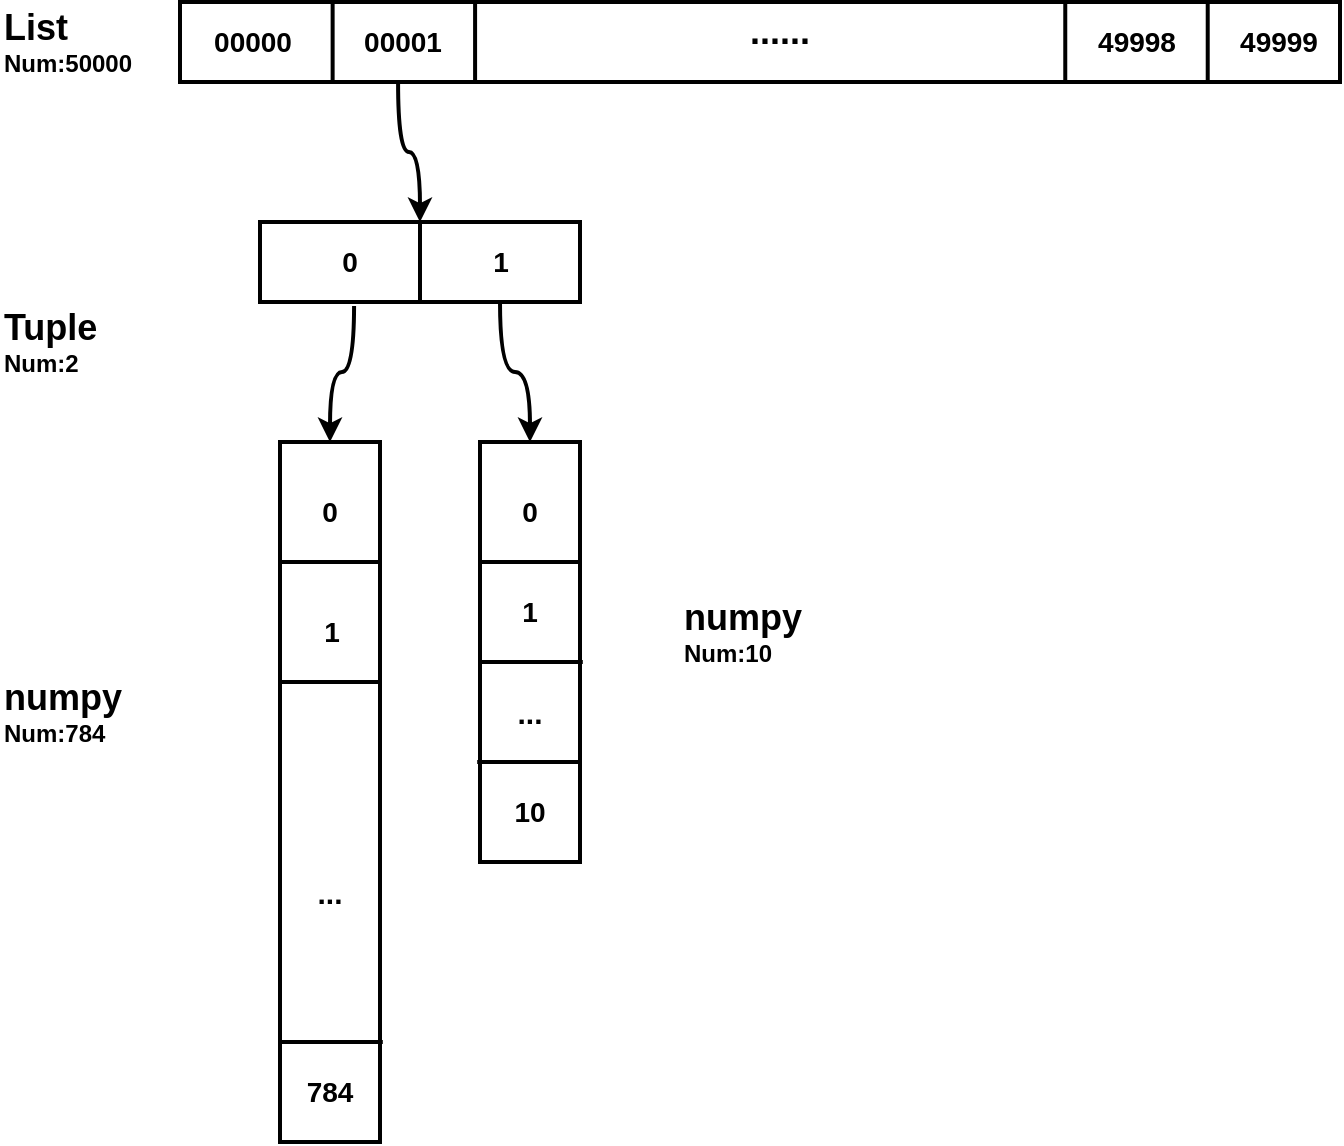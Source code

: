 <mxfile version="27.2.0">
  <diagram name="第 1 页" id="a-qAF57k8_4oPYb_Egr2">
    <mxGraphModel dx="407" dy="772" grid="1" gridSize="10" guides="1" tooltips="1" connect="1" arrows="1" fold="1" page="1" pageScale="1" pageWidth="827" pageHeight="1169" math="1" shadow="0" adaptiveColors="auto">
      <root>
        <mxCell id="0" />
        <mxCell id="1" parent="0" />
        <mxCell id="-_Peau9tZIeJQPuD8JJ9-6" value="" style="group" vertex="1" connectable="0" parent="1">
          <mxGeometry x="1020" y="50" width="580" height="40" as="geometry" />
        </mxCell>
        <mxCell id="-_Peau9tZIeJQPuD8JJ9-1" value="" style="rounded=0;whiteSpace=wrap;html=1;strokeWidth=2;" vertex="1" parent="-_Peau9tZIeJQPuD8JJ9-6">
          <mxGeometry width="580" height="40" as="geometry" />
        </mxCell>
        <mxCell id="-_Peau9tZIeJQPuD8JJ9-2" value="" style="line;strokeWidth=2;direction=south;html=1;" vertex="1" parent="-_Peau9tZIeJQPuD8JJ9-6">
          <mxGeometry x="71.228" width="10.175" height="40" as="geometry" />
        </mxCell>
        <mxCell id="-_Peau9tZIeJQPuD8JJ9-3" value="" style="line;strokeWidth=2;direction=south;html=1;" vertex="1" parent="-_Peau9tZIeJQPuD8JJ9-6">
          <mxGeometry x="142.456" width="10.175" height="40" as="geometry" />
        </mxCell>
        <mxCell id="-_Peau9tZIeJQPuD8JJ9-4" value="" style="line;strokeWidth=2;direction=south;html=1;" vertex="1" parent="-_Peau9tZIeJQPuD8JJ9-6">
          <mxGeometry x="508.772" width="10.175" height="40" as="geometry" />
        </mxCell>
        <mxCell id="-_Peau9tZIeJQPuD8JJ9-5" value="" style="line;strokeWidth=2;direction=south;html=1;" vertex="1" parent="-_Peau9tZIeJQPuD8JJ9-6">
          <mxGeometry x="437.544" width="10.175" height="40" as="geometry" />
        </mxCell>
        <mxCell id="-_Peau9tZIeJQPuD8JJ9-7" value="&lt;font style=&quot;font-size: 14px;&quot;&gt;&lt;b&gt;00000&lt;/b&gt;&lt;/font&gt;" style="text;html=1;align=center;verticalAlign=middle;whiteSpace=wrap;rounded=0;" vertex="1" parent="-_Peau9tZIeJQPuD8JJ9-6">
          <mxGeometry x="6.105" y="5" width="61.053" height="30" as="geometry" />
        </mxCell>
        <mxCell id="-_Peau9tZIeJQPuD8JJ9-15" value="&lt;font style=&quot;font-size: 14px;&quot;&gt;&lt;b&gt;00001&lt;/b&gt;&lt;/font&gt;" style="text;html=1;align=center;verticalAlign=middle;whiteSpace=wrap;rounded=0;" vertex="1" parent="-_Peau9tZIeJQPuD8JJ9-6">
          <mxGeometry x="81.404" y="5" width="61.053" height="30" as="geometry" />
        </mxCell>
        <mxCell id="-_Peau9tZIeJQPuD8JJ9-16" value="&lt;font style=&quot;font-size: 14px;&quot;&gt;&lt;b&gt;49998&lt;/b&gt;&lt;/font&gt;" style="text;html=1;align=center;verticalAlign=middle;whiteSpace=wrap;rounded=0;" vertex="1" parent="-_Peau9tZIeJQPuD8JJ9-6">
          <mxGeometry x="447.719" y="5" width="61.053" height="30" as="geometry" />
        </mxCell>
        <mxCell id="-_Peau9tZIeJQPuD8JJ9-17" value="&lt;font style=&quot;font-size: 14px;&quot;&gt;&lt;b&gt;49999&lt;/b&gt;&lt;/font&gt;" style="text;html=1;align=center;verticalAlign=middle;whiteSpace=wrap;rounded=0;" vertex="1" parent="-_Peau9tZIeJQPuD8JJ9-6">
          <mxGeometry x="518.947" y="5" width="61.053" height="30" as="geometry" />
        </mxCell>
        <mxCell id="-_Peau9tZIeJQPuD8JJ9-18" value="&lt;b style=&quot;font-size: 18px;&quot;&gt;......&lt;/b&gt;" style="text;html=1;align=center;verticalAlign=middle;whiteSpace=wrap;rounded=0;" vertex="1" parent="-_Peau9tZIeJQPuD8JJ9-6">
          <mxGeometry x="270" width="60" height="30" as="geometry" />
        </mxCell>
        <mxCell id="-_Peau9tZIeJQPuD8JJ9-19" value="&lt;b&gt;&lt;font style=&quot;font-size: 18px;&quot;&gt;List&lt;/font&gt;&lt;/b&gt;&lt;div&gt;&lt;b&gt;Num:50000&lt;/b&gt;&lt;/div&gt;" style="text;html=1;align=left;verticalAlign=middle;whiteSpace=wrap;rounded=0;strokeWidth=3;" vertex="1" parent="1">
          <mxGeometry x="930" y="55" width="60" height="30" as="geometry" />
        </mxCell>
        <mxCell id="-_Peau9tZIeJQPuD8JJ9-34" value="&lt;b&gt;&lt;font style=&quot;font-size: 18px;&quot;&gt;Tuple&lt;/font&gt;&lt;/b&gt;&lt;br&gt;&lt;div&gt;&lt;b&gt;Num:2&lt;/b&gt;&lt;/div&gt;" style="text;html=1;align=left;verticalAlign=middle;whiteSpace=wrap;rounded=0;strokeWidth=3;" vertex="1" parent="1">
          <mxGeometry x="930" y="205" width="60" height="30" as="geometry" />
        </mxCell>
        <mxCell id="-_Peau9tZIeJQPuD8JJ9-35" value="" style="endArrow=none;html=1;rounded=0;entryX=0.188;entryY=0.988;entryDx=0;entryDy=0;entryPerimeter=0;exitX=0;exitY=0.5;exitDx=0;exitDy=0;exitPerimeter=0;edgeStyle=orthogonalEdgeStyle;curved=1;strokeWidth=2;endFill=0;startArrow=classic;startFill=1;" edge="1" parent="1" source="-_Peau9tZIeJQPuD8JJ9-23" target="-_Peau9tZIeJQPuD8JJ9-1">
          <mxGeometry width="50" height="50" relative="1" as="geometry">
            <mxPoint x="1080" y="170" as="sourcePoint" />
            <mxPoint x="1130" y="120" as="targetPoint" />
          </mxGeometry>
        </mxCell>
        <mxCell id="-_Peau9tZIeJQPuD8JJ9-36" value="" style="rounded=0;whiteSpace=wrap;html=1;strokeWidth=2;" vertex="1" parent="1">
          <mxGeometry x="1070" y="270" width="50" height="350" as="geometry" />
        </mxCell>
        <mxCell id="-_Peau9tZIeJQPuD8JJ9-38" value="" style="rounded=0;whiteSpace=wrap;html=1;strokeWidth=2;" vertex="1" parent="1">
          <mxGeometry x="1170" y="270" width="50" height="210" as="geometry" />
        </mxCell>
        <mxCell id="-_Peau9tZIeJQPuD8JJ9-39" value="" style="endArrow=none;html=1;rounded=0;strokeWidth=2;" edge="1" parent="1">
          <mxGeometry width="50" height="50" relative="1" as="geometry">
            <mxPoint x="1120.7" y="330" as="sourcePoint" />
            <mxPoint x="1069.3" y="330" as="targetPoint" />
            <Array as="points">
              <mxPoint x="1090.7" y="330" />
              <mxPoint x="1069.3" y="330" />
            </Array>
          </mxGeometry>
        </mxCell>
        <mxCell id="-_Peau9tZIeJQPuD8JJ9-40" value="" style="endArrow=none;html=1;rounded=0;strokeWidth=2;" edge="1" parent="1">
          <mxGeometry width="50" height="50" relative="1" as="geometry">
            <mxPoint x="1120.7" y="390" as="sourcePoint" />
            <mxPoint x="1069.3" y="390" as="targetPoint" />
            <Array as="points">
              <mxPoint x="1069.3" y="390" />
            </Array>
          </mxGeometry>
        </mxCell>
        <mxCell id="-_Peau9tZIeJQPuD8JJ9-41" value="" style="endArrow=none;html=1;rounded=0;strokeWidth=2;" edge="1" parent="1">
          <mxGeometry width="50" height="50" relative="1" as="geometry">
            <mxPoint x="1121.4" y="570" as="sourcePoint" />
            <mxPoint x="1070" y="570" as="targetPoint" />
            <Array as="points">
              <mxPoint x="1070" y="570" />
            </Array>
          </mxGeometry>
        </mxCell>
        <mxCell id="-_Peau9tZIeJQPuD8JJ9-43" value="" style="endArrow=none;html=1;rounded=0;strokeWidth=2;" edge="1" parent="1">
          <mxGeometry width="50" height="50" relative="1" as="geometry">
            <mxPoint x="1220.7" y="330" as="sourcePoint" />
            <mxPoint x="1169.3" y="330" as="targetPoint" />
            <Array as="points">
              <mxPoint x="1169.3" y="330" />
            </Array>
          </mxGeometry>
        </mxCell>
        <mxCell id="-_Peau9tZIeJQPuD8JJ9-44" value="" style="endArrow=none;html=1;rounded=0;strokeWidth=2;" edge="1" parent="1">
          <mxGeometry width="50" height="50" relative="1" as="geometry">
            <mxPoint x="1221.4" y="380" as="sourcePoint" />
            <mxPoint x="1170" y="380" as="targetPoint" />
            <Array as="points">
              <mxPoint x="1170" y="380" />
            </Array>
          </mxGeometry>
        </mxCell>
        <mxCell id="-_Peau9tZIeJQPuD8JJ9-46" value="" style="endArrow=none;html=1;rounded=0;strokeWidth=2;" edge="1" parent="1">
          <mxGeometry width="50" height="50" relative="1" as="geometry">
            <mxPoint x="1220" y="430" as="sourcePoint" />
            <mxPoint x="1168.6" y="430" as="targetPoint" />
            <Array as="points">
              <mxPoint x="1168.6" y="430" />
            </Array>
          </mxGeometry>
        </mxCell>
        <mxCell id="-_Peau9tZIeJQPuD8JJ9-58" value="&lt;font style=&quot;font-size: 14px;&quot;&gt;&lt;b&gt;784&lt;/b&gt;&lt;/font&gt;" style="text;html=1;align=center;verticalAlign=middle;whiteSpace=wrap;rounded=0;" vertex="1" parent="1">
          <mxGeometry x="1075" y="580" width="40" height="30" as="geometry" />
        </mxCell>
        <mxCell id="-_Peau9tZIeJQPuD8JJ9-59" value="&lt;font style=&quot;font-size: 14px;&quot;&gt;&lt;b&gt;1&lt;/b&gt;&lt;/font&gt;" style="text;html=1;align=center;verticalAlign=middle;whiteSpace=wrap;rounded=0;" vertex="1" parent="1">
          <mxGeometry x="1076" y="350" width="40" height="30" as="geometry" />
        </mxCell>
        <mxCell id="-_Peau9tZIeJQPuD8JJ9-60" value="&lt;font style=&quot;font-size: 14px;&quot;&gt;&lt;b&gt;0&lt;/b&gt;&lt;/font&gt;" style="text;html=1;align=center;verticalAlign=middle;whiteSpace=wrap;rounded=0;" vertex="1" parent="1">
          <mxGeometry x="1075" y="290" width="40" height="30" as="geometry" />
        </mxCell>
        <mxCell id="-_Peau9tZIeJQPuD8JJ9-62" value="&lt;font style=&quot;font-size: 14px;&quot;&gt;&lt;b&gt;0&lt;/b&gt;&lt;/font&gt;" style="text;html=1;align=center;verticalAlign=middle;whiteSpace=wrap;rounded=0;" vertex="1" parent="1">
          <mxGeometry x="1175" y="290" width="40" height="30" as="geometry" />
        </mxCell>
        <mxCell id="-_Peau9tZIeJQPuD8JJ9-63" value="&lt;font style=&quot;font-size: 14px;&quot;&gt;&lt;b&gt;1&lt;/b&gt;&lt;/font&gt;" style="text;html=1;align=center;verticalAlign=middle;whiteSpace=wrap;rounded=0;" vertex="1" parent="1">
          <mxGeometry x="1175" y="340" width="40" height="30" as="geometry" />
        </mxCell>
        <mxCell id="-_Peau9tZIeJQPuD8JJ9-64" value="&lt;font style=&quot;font-size: 14px;&quot;&gt;&lt;b&gt;10&lt;/b&gt;&lt;/font&gt;" style="text;html=1;align=center;verticalAlign=middle;whiteSpace=wrap;rounded=0;" vertex="1" parent="1">
          <mxGeometry x="1175" y="440" width="40" height="30" as="geometry" />
        </mxCell>
        <mxCell id="-_Peau9tZIeJQPuD8JJ9-66" value="" style="endArrow=none;html=1;rounded=0;entryX=0.294;entryY=1.05;entryDx=0;entryDy=0;entryPerimeter=0;exitX=0.5;exitY=0;exitDx=0;exitDy=0;edgeStyle=orthogonalEdgeStyle;curved=1;strokeWidth=2;endFill=0;startArrow=classic;startFill=1;" edge="1" parent="1" source="-_Peau9tZIeJQPuD8JJ9-36" target="-_Peau9tZIeJQPuD8JJ9-22">
          <mxGeometry width="50" height="50" relative="1" as="geometry">
            <mxPoint x="931" y="560" as="sourcePoint" />
            <mxPoint x="920" y="450" as="targetPoint" />
          </mxGeometry>
        </mxCell>
        <mxCell id="-_Peau9tZIeJQPuD8JJ9-70" value="" style="endArrow=none;html=1;rounded=0;entryX=0.75;entryY=1;entryDx=0;entryDy=0;exitX=0.5;exitY=0;exitDx=0;exitDy=0;edgeStyle=orthogonalEdgeStyle;curved=1;strokeWidth=2;endFill=0;startArrow=classic;startFill=1;" edge="1" parent="1" source="-_Peau9tZIeJQPuD8JJ9-38" target="-_Peau9tZIeJQPuD8JJ9-22">
          <mxGeometry width="50" height="50" relative="1" as="geometry">
            <mxPoint x="1241" y="293" as="sourcePoint" />
            <mxPoint x="1301" y="205" as="targetPoint" />
          </mxGeometry>
        </mxCell>
        <mxCell id="-_Peau9tZIeJQPuD8JJ9-71" value="&lt;font style=&quot;font-size: 15px;&quot;&gt;&lt;b&gt;...&lt;/b&gt;&lt;/font&gt;" style="text;html=1;align=center;verticalAlign=middle;whiteSpace=wrap;rounded=0;" vertex="1" parent="1">
          <mxGeometry x="1075" y="480" width="40" height="30" as="geometry" />
        </mxCell>
        <mxCell id="-_Peau9tZIeJQPuD8JJ9-72" value="&lt;font style=&quot;font-size: 15px;&quot;&gt;&lt;b&gt;...&lt;/b&gt;&lt;/font&gt;" style="text;html=1;align=center;verticalAlign=middle;whiteSpace=wrap;rounded=0;" vertex="1" parent="1">
          <mxGeometry x="1175" y="390" width="40" height="30" as="geometry" />
        </mxCell>
        <mxCell id="-_Peau9tZIeJQPuD8JJ9-73" value="&lt;b&gt;&lt;font style=&quot;font-size: 18px;&quot;&gt;numpy&lt;/font&gt;&lt;/b&gt;&lt;br&gt;&lt;div&gt;&lt;b&gt;Num:784&lt;/b&gt;&lt;/div&gt;" style="text;html=1;align=left;verticalAlign=middle;whiteSpace=wrap;rounded=0;strokeWidth=3;" vertex="1" parent="1">
          <mxGeometry x="930" y="390" width="60" height="30" as="geometry" />
        </mxCell>
        <mxCell id="-_Peau9tZIeJQPuD8JJ9-74" value="&lt;b&gt;&lt;font style=&quot;font-size: 18px;&quot;&gt;numpy&lt;/font&gt;&lt;/b&gt;&lt;br&gt;&lt;div&gt;&lt;b&gt;Num:10&lt;/b&gt;&lt;/div&gt;" style="text;html=1;align=left;verticalAlign=middle;whiteSpace=wrap;rounded=0;strokeWidth=3;" vertex="1" parent="1">
          <mxGeometry x="1270" y="350" width="60" height="30" as="geometry" />
        </mxCell>
        <mxCell id="-_Peau9tZIeJQPuD8JJ9-75" value="" style="group" vertex="1" connectable="0" parent="1">
          <mxGeometry x="1060" y="160" width="160" height="40" as="geometry" />
        </mxCell>
        <mxCell id="-_Peau9tZIeJQPuD8JJ9-22" value="" style="rounded=0;whiteSpace=wrap;html=1;strokeWidth=2;" vertex="1" parent="-_Peau9tZIeJQPuD8JJ9-75">
          <mxGeometry width="160" height="40" as="geometry" />
        </mxCell>
        <mxCell id="-_Peau9tZIeJQPuD8JJ9-23" value="" style="line;strokeWidth=2;direction=south;html=1;" vertex="1" parent="-_Peau9tZIeJQPuD8JJ9-75">
          <mxGeometry x="78.599" width="2.807" height="40" as="geometry" />
        </mxCell>
        <mxCell id="-_Peau9tZIeJQPuD8JJ9-32" value="&lt;font style=&quot;font-size: 14px;&quot;&gt;&lt;b&gt;0&lt;/b&gt;&lt;/font&gt;" style="text;html=1;align=center;verticalAlign=middle;whiteSpace=wrap;rounded=0;" vertex="1" parent="-_Peau9tZIeJQPuD8JJ9-75">
          <mxGeometry x="10" y="5" width="70" height="30" as="geometry" />
        </mxCell>
        <mxCell id="-_Peau9tZIeJQPuD8JJ9-33" value="&lt;span style=&quot;font-size: 14px;&quot;&gt;&lt;b&gt;1&lt;/b&gt;&lt;/span&gt;" style="text;html=1;align=center;verticalAlign=middle;whiteSpace=wrap;rounded=0;" vertex="1" parent="-_Peau9tZIeJQPuD8JJ9-75">
          <mxGeometry x="90" y="5" width="61.053" height="30" as="geometry" />
        </mxCell>
      </root>
    </mxGraphModel>
  </diagram>
</mxfile>
